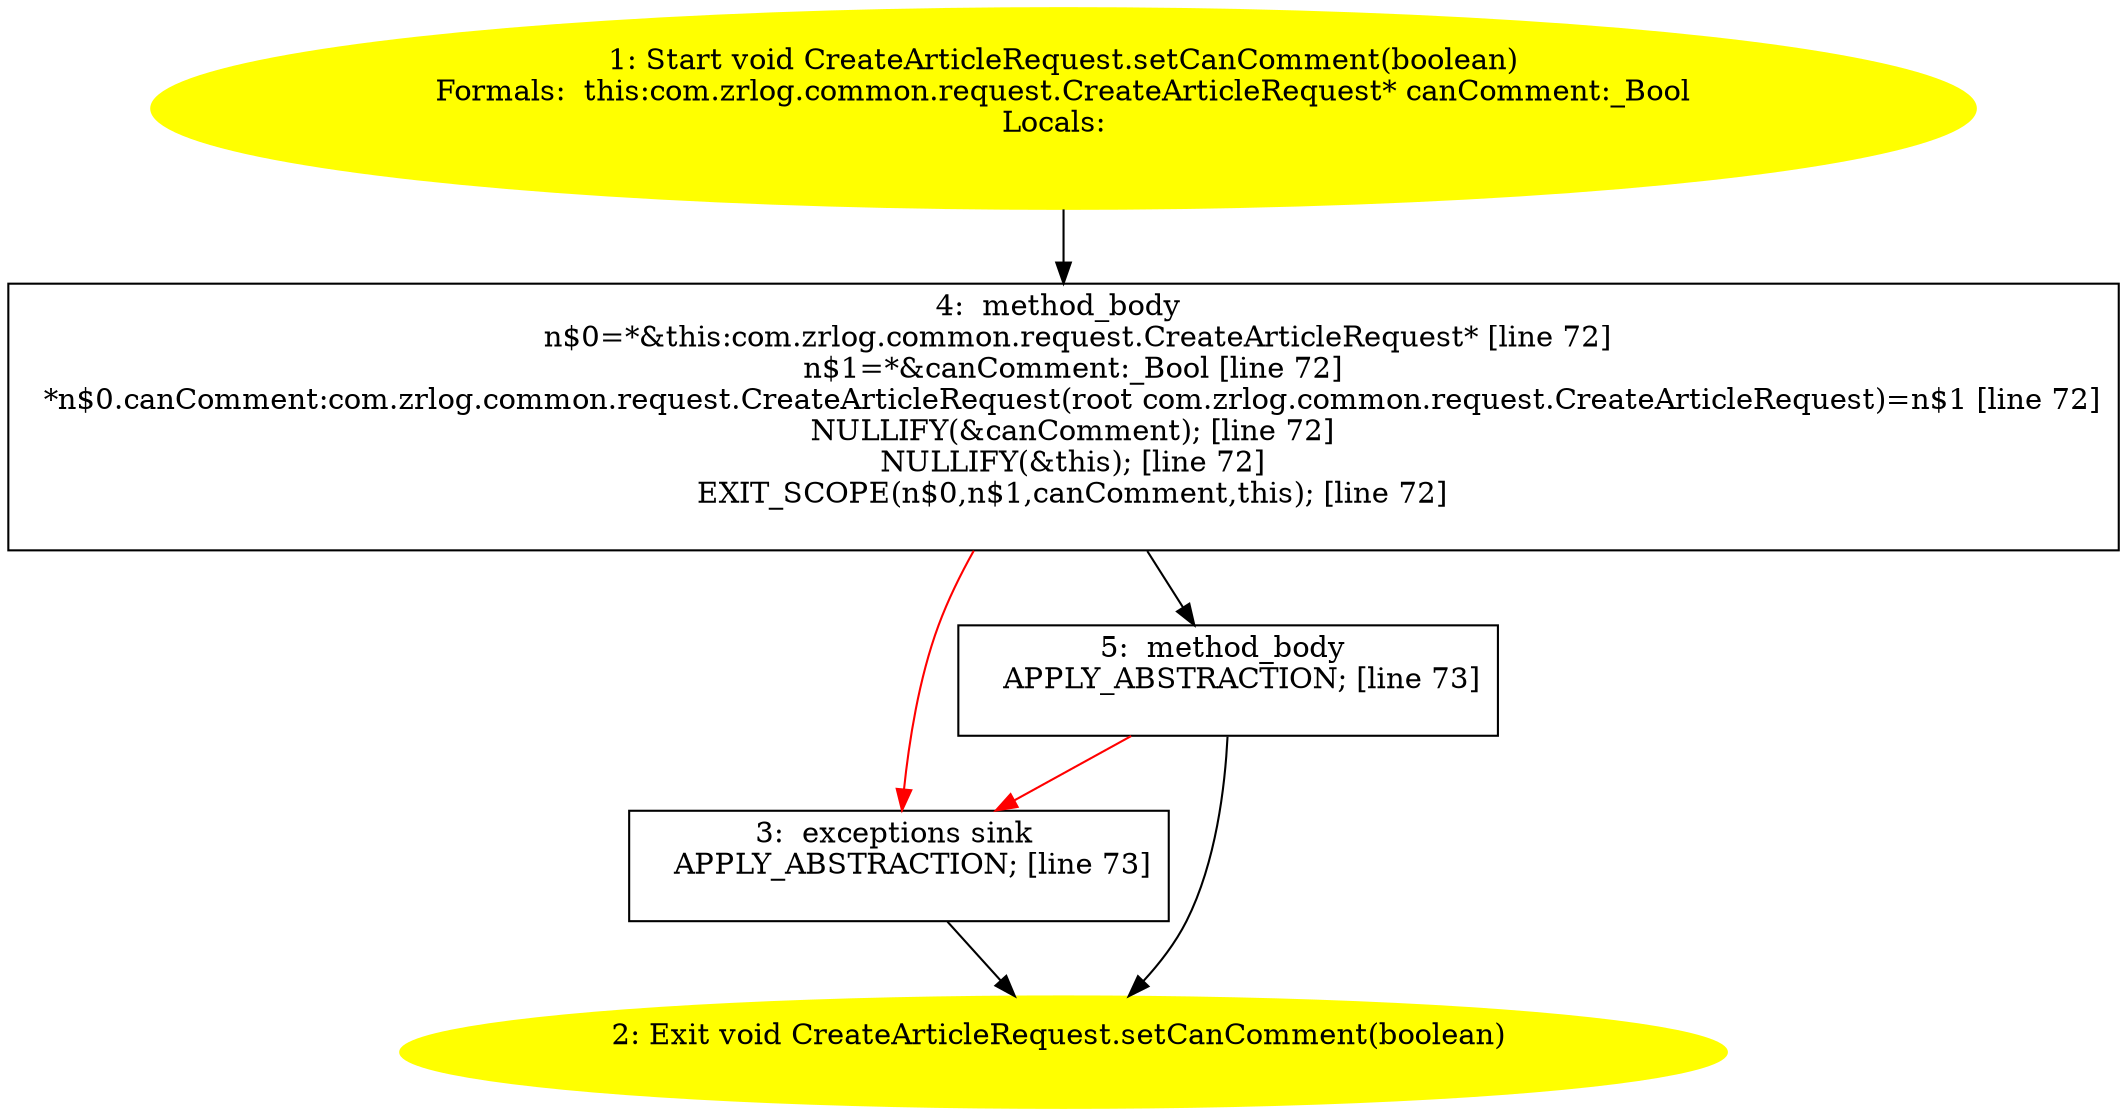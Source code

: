 /* @generated */
digraph cfg {
"com.zrlog.common.request.CreateArticleRequest.setCanComment(boolean):void.d819c4b933ecae3d2eb3d155927372fc_1" [label="1: Start void CreateArticleRequest.setCanComment(boolean)\nFormals:  this:com.zrlog.common.request.CreateArticleRequest* canComment:_Bool\nLocals:  \n  " color=yellow style=filled]
	

	 "com.zrlog.common.request.CreateArticleRequest.setCanComment(boolean):void.d819c4b933ecae3d2eb3d155927372fc_1" -> "com.zrlog.common.request.CreateArticleRequest.setCanComment(boolean):void.d819c4b933ecae3d2eb3d155927372fc_4" ;
"com.zrlog.common.request.CreateArticleRequest.setCanComment(boolean):void.d819c4b933ecae3d2eb3d155927372fc_2" [label="2: Exit void CreateArticleRequest.setCanComment(boolean) \n  " color=yellow style=filled]
	

"com.zrlog.common.request.CreateArticleRequest.setCanComment(boolean):void.d819c4b933ecae3d2eb3d155927372fc_3" [label="3:  exceptions sink \n   APPLY_ABSTRACTION; [line 73]\n " shape="box"]
	

	 "com.zrlog.common.request.CreateArticleRequest.setCanComment(boolean):void.d819c4b933ecae3d2eb3d155927372fc_3" -> "com.zrlog.common.request.CreateArticleRequest.setCanComment(boolean):void.d819c4b933ecae3d2eb3d155927372fc_2" ;
"com.zrlog.common.request.CreateArticleRequest.setCanComment(boolean):void.d819c4b933ecae3d2eb3d155927372fc_4" [label="4:  method_body \n   n$0=*&this:com.zrlog.common.request.CreateArticleRequest* [line 72]\n  n$1=*&canComment:_Bool [line 72]\n  *n$0.canComment:com.zrlog.common.request.CreateArticleRequest(root com.zrlog.common.request.CreateArticleRequest)=n$1 [line 72]\n  NULLIFY(&canComment); [line 72]\n  NULLIFY(&this); [line 72]\n  EXIT_SCOPE(n$0,n$1,canComment,this); [line 72]\n " shape="box"]
	

	 "com.zrlog.common.request.CreateArticleRequest.setCanComment(boolean):void.d819c4b933ecae3d2eb3d155927372fc_4" -> "com.zrlog.common.request.CreateArticleRequest.setCanComment(boolean):void.d819c4b933ecae3d2eb3d155927372fc_5" ;
	 "com.zrlog.common.request.CreateArticleRequest.setCanComment(boolean):void.d819c4b933ecae3d2eb3d155927372fc_4" -> "com.zrlog.common.request.CreateArticleRequest.setCanComment(boolean):void.d819c4b933ecae3d2eb3d155927372fc_3" [color="red" ];
"com.zrlog.common.request.CreateArticleRequest.setCanComment(boolean):void.d819c4b933ecae3d2eb3d155927372fc_5" [label="5:  method_body \n   APPLY_ABSTRACTION; [line 73]\n " shape="box"]
	

	 "com.zrlog.common.request.CreateArticleRequest.setCanComment(boolean):void.d819c4b933ecae3d2eb3d155927372fc_5" -> "com.zrlog.common.request.CreateArticleRequest.setCanComment(boolean):void.d819c4b933ecae3d2eb3d155927372fc_2" ;
	 "com.zrlog.common.request.CreateArticleRequest.setCanComment(boolean):void.d819c4b933ecae3d2eb3d155927372fc_5" -> "com.zrlog.common.request.CreateArticleRequest.setCanComment(boolean):void.d819c4b933ecae3d2eb3d155927372fc_3" [color="red" ];
}
